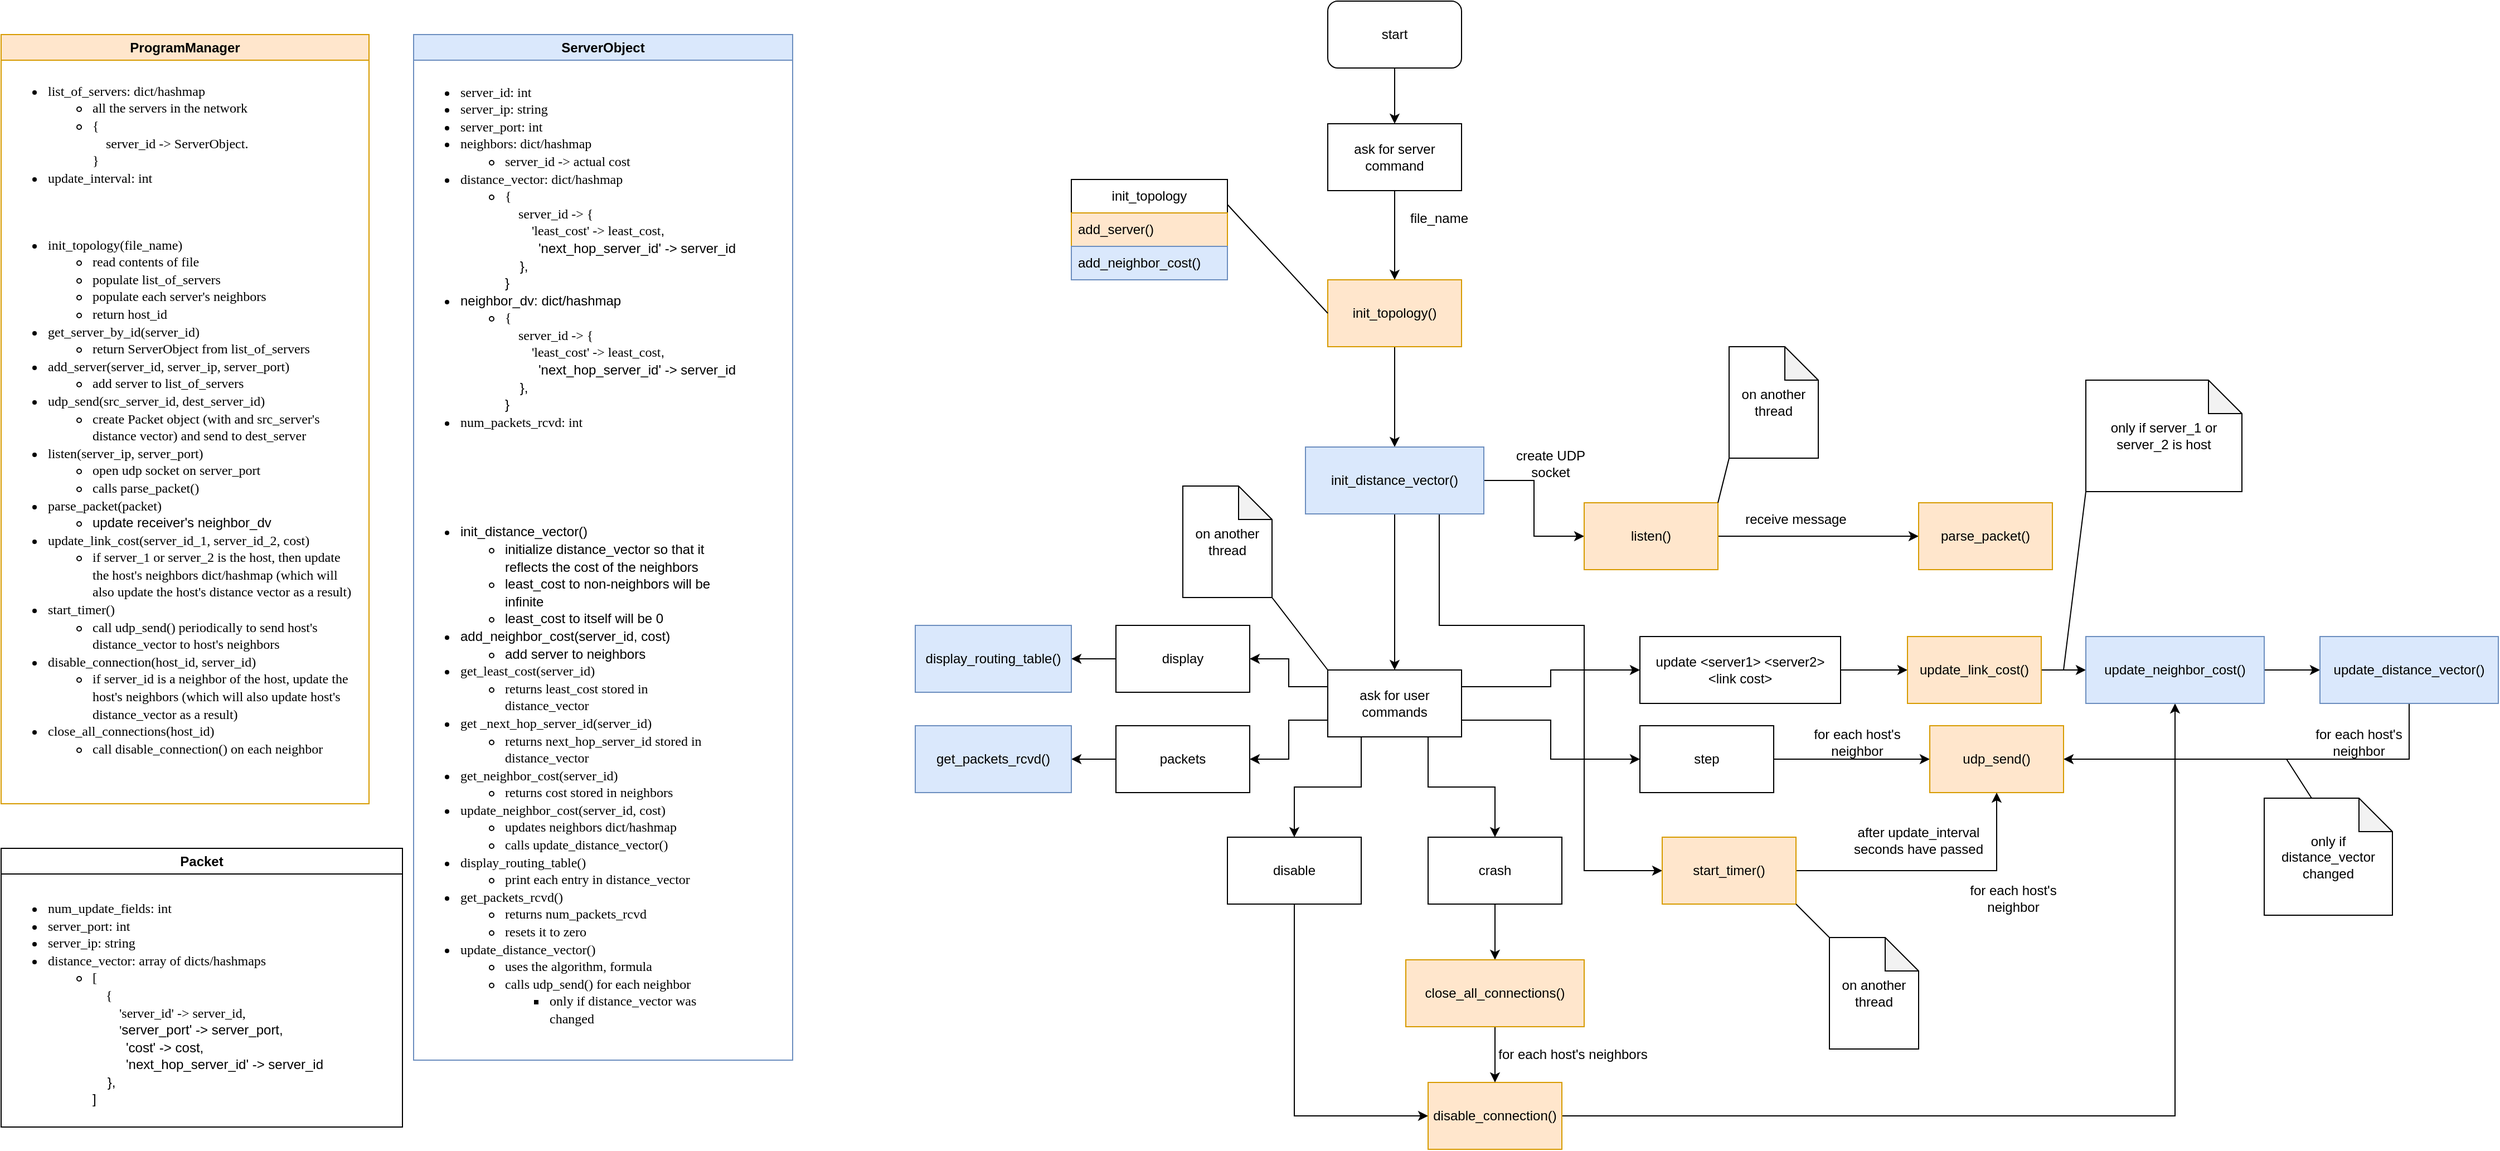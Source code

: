 <mxfile version="22.0.8" type="device">
  <diagram name="Page-1" id="xFJqO6FMUhYE_ulIRA0k">
    <mxGraphModel dx="1901" dy="1047" grid="1" gridSize="10" guides="1" tooltips="1" connect="1" arrows="1" fold="1" page="1" pageScale="1" pageWidth="850" pageHeight="1100" math="0" shadow="0">
      <root>
        <mxCell id="0" />
        <mxCell id="1" parent="0" />
        <mxCell id="NjoNPDYluXKRzzez1GX--15" value="ProgramManager" style="swimlane;whiteSpace=wrap;html=1;fillColor=#ffe6cc;strokeColor=#d79b00;" parent="1" vertex="1">
          <mxGeometry x="30" y="60" width="330" height="690" as="geometry" />
        </mxCell>
        <mxCell id="NjoNPDYluXKRzzez1GX--17" value="&lt;p style=&quot;line-height: 130%;&quot;&gt;&lt;/p&gt;&lt;div align=&quot;left&quot;&gt;&lt;ul style=&quot;line-height: 130%;&quot;&gt;&lt;li&gt;&lt;font face=&quot;Tahoma&quot;&gt;list_of_servers: dict/hashmap&lt;/font&gt;&lt;/li&gt;&lt;ul style=&quot;line-height: 130%;&quot;&gt;&lt;li&gt;&lt;font face=&quot;Tahoma&quot;&gt;all the servers in the network&lt;/font&gt;&lt;/li&gt;&lt;li&gt;&lt;font face=&quot;Tahoma&quot;&gt;{&lt;br&gt;&amp;nbsp; &amp;nbsp; server_id -&amp;gt; ServerObject.&lt;br&gt;}&lt;/font&gt;&lt;/li&gt;&lt;/ul&gt;&lt;li&gt;&lt;font face=&quot;Tahoma&quot;&gt;update_interval: int&lt;/font&gt;&lt;/li&gt;&lt;/ul&gt;&lt;/div&gt;&lt;p&gt;&lt;/p&gt;" style="text;html=1;strokeColor=none;fillColor=none;align=left;verticalAlign=middle;whiteSpace=wrap;rounded=0;" parent="NjoNPDYluXKRzzez1GX--15" vertex="1">
          <mxGeometry y="30" width="250" height="120" as="geometry" />
        </mxCell>
        <mxCell id="NjoNPDYluXKRzzez1GX--12" value="&lt;p style=&quot;line-height: 130%;&quot;&gt;&lt;/p&gt;&lt;div align=&quot;left&quot;&gt;&lt;ul style=&quot;line-height: 130%;&quot;&gt;&lt;li&gt;&lt;font face=&quot;Tahoma&quot;&gt;init_topology(file_name)&lt;br&gt;&lt;/font&gt;&lt;/li&gt;&lt;ul style=&quot;line-height: 130%;&quot;&gt;&lt;li style=&quot;border-color: var(--border-color);&quot;&gt;&lt;font style=&quot;border-color: var(--border-color);&quot; face=&quot;Tahoma&quot;&gt;read contents of file&lt;/font&gt;&lt;/li&gt;&lt;li&gt;&lt;font face=&quot;Tahoma&quot;&gt;populate list_of_servers&lt;/font&gt;&lt;/li&gt;&lt;li&gt;&lt;font face=&quot;Tahoma&quot;&gt;populate each server&#39;s neighbors&lt;/font&gt;&lt;/li&gt;&lt;li&gt;&lt;font face=&quot;Tahoma&quot;&gt;return host_id&lt;/font&gt;&lt;/li&gt;&lt;/ul&gt;&lt;li&gt;&lt;font face=&quot;Tahoma&quot;&gt;get_server_by_id(server_id)&lt;/font&gt;&lt;/li&gt;&lt;ul&gt;&lt;li&gt;&lt;font face=&quot;Tahoma&quot;&gt;return ServerObject from list_of_servers&lt;/font&gt;&lt;/li&gt;&lt;/ul&gt;&lt;li&gt;&lt;font face=&quot;Tahoma&quot;&gt;add_server(server_id, server_ip, server_port)&lt;/font&gt;&lt;/li&gt;&lt;ul&gt;&lt;li&gt;&lt;font face=&quot;Tahoma&quot;&gt;add server to list_of_servers&lt;/font&gt;&lt;/li&gt;&lt;/ul&gt;&lt;li&gt;&lt;font face=&quot;Tahoma&quot;&gt;udp_send(src_server_id, dest_server_id)&lt;/font&gt;&lt;/li&gt;&lt;ul&gt;&lt;li&gt;&lt;font face=&quot;Tahoma&quot;&gt;create Packet object (with and src_server&#39;s distance vector) and send to dest_server&lt;/font&gt;&lt;/li&gt;&lt;/ul&gt;&lt;li&gt;&lt;font face=&quot;Tahoma&quot;&gt;listen(server_ip, server_port)&lt;/font&gt;&lt;/li&gt;&lt;ul&gt;&lt;li&gt;&lt;font face=&quot;Tahoma&quot;&gt;open udp socket on server_port&lt;/font&gt;&lt;/li&gt;&lt;li&gt;&lt;font face=&quot;Tahoma&quot;&gt;calls parse_packet()&lt;/font&gt;&lt;/li&gt;&lt;/ul&gt;&lt;li&gt;&lt;font face=&quot;Tahoma&quot;&gt;parse_packet(packet)&lt;/font&gt;&lt;/li&gt;&lt;ul&gt;&lt;li&gt;update receiver&#39;s neighbor_dv&lt;/li&gt;&lt;/ul&gt;&lt;li&gt;&lt;font face=&quot;Tahoma&quot;&gt;update_link_cost(server_id_1, server_id_2, cost)&lt;/font&gt;&lt;/li&gt;&lt;ul&gt;&lt;li&gt;&lt;font face=&quot;Tahoma&quot;&gt;if server_1 or server_2 is the host, then update the host&#39;s neighbors dict/hashmap (which will also update the host&#39;s distance vector as a result)&lt;/font&gt;&lt;/li&gt;&lt;/ul&gt;&lt;li&gt;&lt;font face=&quot;Tahoma&quot;&gt;start_timer()&lt;/font&gt;&lt;/li&gt;&lt;ul&gt;&lt;li&gt;&lt;font face=&quot;Tahoma&quot;&gt;call udp_send() periodically to send host&#39;s distance_vector to host&#39;s neighbors&lt;/font&gt;&lt;/li&gt;&lt;/ul&gt;&lt;li&gt;&lt;font face=&quot;Tahoma&quot;&gt;disable_connection(host_id, server_id)&lt;/font&gt;&lt;/li&gt;&lt;ul&gt;&lt;li&gt;&lt;font face=&quot;Tahoma&quot;&gt;if server_id is a neighbor of the host, update the host&#39;s neighbors (which will also update host&#39;s distance_vector as a result)&lt;/font&gt;&lt;/li&gt;&lt;/ul&gt;&lt;li&gt;&lt;font face=&quot;Tahoma&quot;&gt;close_all_connections(host_id)&lt;/font&gt;&lt;/li&gt;&lt;ul&gt;&lt;li&gt;&lt;font face=&quot;Tahoma&quot;&gt;call disable_connection() on each neighbor&lt;/font&gt;&lt;/li&gt;&lt;/ul&gt;&lt;/ul&gt;&lt;/div&gt;&lt;p&gt;&lt;/p&gt;" style="text;html=1;strokeColor=none;fillColor=none;align=left;verticalAlign=middle;whiteSpace=wrap;rounded=0;" parent="NjoNPDYluXKRzzez1GX--15" vertex="1">
          <mxGeometry y="150" width="320" height="530" as="geometry" />
        </mxCell>
        <mxCell id="NjoNPDYluXKRzzez1GX--18" value="ServerObject" style="swimlane;whiteSpace=wrap;html=1;fillColor=#dae8fc;strokeColor=#6c8ebf;" parent="1" vertex="1">
          <mxGeometry x="400" y="60" width="340" height="920" as="geometry" />
        </mxCell>
        <mxCell id="NjoNPDYluXKRzzez1GX--11" value="&lt;p style=&quot;line-height: 120%;&quot;&gt;&lt;/p&gt;&lt;div align=&quot;left&quot;&gt;&lt;ul style=&quot;line-height: 130%;&quot;&gt;&lt;li&gt;&lt;font face=&quot;Tahoma&quot;&gt;server_id: int&lt;/font&gt;&lt;/li&gt;&lt;li&gt;&lt;font face=&quot;Tahoma&quot;&gt;server_ip: string&lt;/font&gt;&lt;/li&gt;&lt;li&gt;&lt;font face=&quot;Tahoma&quot;&gt;server_port: int&lt;/font&gt;&lt;/li&gt;&lt;li&gt;&lt;font face=&quot;Tahoma&quot;&gt;neighbors: dict/hashmap&lt;/font&gt;&lt;/li&gt;&lt;ul style=&quot;line-height: 130%;&quot;&gt;&lt;li&gt;&lt;font face=&quot;Tahoma&quot;&gt;server_id -&amp;gt; actual cost&lt;/font&gt;&lt;/li&gt;&lt;/ul&gt;&lt;li&gt;&lt;font face=&quot;Tahoma&quot;&gt;distance_vector: dict/hashmap&lt;/font&gt;&lt;/li&gt;&lt;ul style=&quot;line-height: 130%;&quot;&gt;&lt;li&gt;&lt;font face=&quot;Tahoma&quot;&gt;{&lt;br&gt;&amp;nbsp; &amp;nbsp; server_id -&amp;gt; {&lt;br&gt;&amp;nbsp; &amp;nbsp; &amp;nbsp; &amp;nbsp; &#39;least_cost&#39; -&amp;gt; least_cost&lt;/font&gt;,&lt;br&gt;&amp;nbsp; &amp;nbsp; &amp;nbsp; &amp;nbsp; &amp;nbsp;&#39;next_hop_server_id&#39; -&amp;gt; server_id&lt;br&gt;&amp;nbsp; &amp;nbsp; },&lt;br&gt;}&lt;/li&gt;&lt;/ul&gt;&lt;li&gt;neighbor_dv: dict/hashmap&lt;/li&gt;&lt;ul&gt;&lt;li style=&quot;border-color: var(--border-color);&quot;&gt;&lt;font style=&quot;border-color: var(--border-color);&quot; face=&quot;Tahoma&quot;&gt;{&lt;br style=&quot;border-color: var(--border-color);&quot;&gt;&amp;nbsp; &amp;nbsp; server_id -&amp;gt; {&lt;br style=&quot;border-color: var(--border-color);&quot;&gt;&amp;nbsp; &amp;nbsp; &amp;nbsp; &amp;nbsp; &#39;least_cost&#39; -&amp;gt; least_cost&lt;/font&gt;,&lt;br style=&quot;border-color: var(--border-color);&quot;&gt;&amp;nbsp; &amp;nbsp; &amp;nbsp; &amp;nbsp; &amp;nbsp;&#39;next_hop_server_id&#39; -&amp;gt; server_id&lt;br style=&quot;border-color: var(--border-color);&quot;&gt;&amp;nbsp; &amp;nbsp; },&lt;br style=&quot;border-color: var(--border-color);&quot;&gt;}&lt;/li&gt;&lt;/ul&gt;&lt;li&gt;&lt;font face=&quot;Tahoma&quot;&gt;num_packets_rcvd: int&lt;/font&gt;&lt;/li&gt;&lt;/ul&gt;&lt;/div&gt;&lt;p&gt;&lt;/p&gt;" style="text;html=1;strokeColor=none;fillColor=none;align=left;verticalAlign=middle;whiteSpace=wrap;rounded=0;" parent="NjoNPDYluXKRzzez1GX--18" vertex="1">
          <mxGeometry y="30" width="340" height="340" as="geometry" />
        </mxCell>
        <mxCell id="NjoNPDYluXKRzzez1GX--22" value="&lt;p style=&quot;line-height: 100%;&quot;&gt;&lt;/p&gt;&lt;div style=&quot;line-height: 130%;&quot; align=&quot;left&quot;&gt;&lt;ul style=&quot;line-height: 130%;&quot;&gt;&lt;li&gt;init_distance_vector()&lt;/li&gt;&lt;ul&gt;&lt;li&gt;initialize distance_vector so that it reflects the cost of the neighbors&lt;/li&gt;&lt;li&gt;least_cost to non-neighbors will be infinite&lt;/li&gt;&lt;li&gt;least_cost to itself will be 0&lt;/li&gt;&lt;/ul&gt;&lt;li&gt;add_neighbor_cost(server_id, cost)&lt;/li&gt;&lt;ul&gt;&lt;li&gt;add server to neighbors&lt;/li&gt;&lt;/ul&gt;&lt;li&gt;&lt;font face=&quot;Tahoma&quot;&gt;get_least_cost(server_id)&lt;/font&gt;&lt;/li&gt;&lt;ul style=&quot;line-height: 130%;&quot;&gt;&lt;li&gt;&lt;font face=&quot;Tahoma&quot;&gt;returns least_cost stored in distance_vector&lt;/font&gt;&lt;/li&gt;&lt;/ul&gt;&lt;li&gt;&lt;font face=&quot;Tahoma&quot;&gt;get _next_hop_server_id(server_id)&lt;/font&gt;&lt;/li&gt;&lt;ul&gt;&lt;li style=&quot;border-color: var(--border-color);&quot;&gt;&lt;font style=&quot;border-color: var(--border-color);&quot; face=&quot;Tahoma&quot;&gt;returns next_hop_server_id stored in distance_vector&lt;/font&gt;&lt;/li&gt;&lt;/ul&gt;&lt;li&gt;&lt;font face=&quot;Tahoma&quot;&gt;get_neighbor_cost(server_id)&lt;/font&gt;&lt;/li&gt;&lt;ul&gt;&lt;li&gt;&lt;font face=&quot;Tahoma&quot;&gt;returns cost stored in neighbors&lt;/font&gt;&lt;/li&gt;&lt;/ul&gt;&lt;li&gt;&lt;font face=&quot;Tahoma&quot;&gt;update_neighbor_cost(server_id, cost)&lt;/font&gt;&lt;/li&gt;&lt;ul&gt;&lt;li&gt;&lt;font face=&quot;Tahoma&quot;&gt;updates neighbors dict/hashmap&lt;br&gt;&lt;/font&gt;&lt;/li&gt;&lt;li&gt;&lt;font face=&quot;Tahoma&quot;&gt;calls update_distance_vector()&lt;/font&gt;&lt;/li&gt;&lt;/ul&gt;&lt;li&gt;&lt;font face=&quot;Tahoma&quot;&gt;display_routing_table()&lt;/font&gt;&lt;/li&gt;&lt;ul&gt;&lt;li&gt;&lt;font face=&quot;Tahoma&quot;&gt;print each entry in distance_vector&lt;/font&gt;&lt;/li&gt;&lt;/ul&gt;&lt;li&gt;&lt;font face=&quot;Tahoma&quot;&gt;get_packets_rcvd()&lt;/font&gt;&lt;/li&gt;&lt;ul&gt;&lt;li&gt;&lt;font face=&quot;Tahoma&quot;&gt;returns num_packets_rcvd&lt;/font&gt;&lt;/li&gt;&lt;li&gt;&lt;font face=&quot;Tahoma&quot;&gt;resets it to zero&lt;/font&gt;&lt;/li&gt;&lt;/ul&gt;&lt;li&gt;&lt;font face=&quot;Tahoma&quot;&gt;update_distance_vector()&lt;/font&gt;&lt;/li&gt;&lt;ul&gt;&lt;li&gt;&lt;font face=&quot;Tahoma&quot;&gt;uses the algorithm, formula&lt;/font&gt;&lt;/li&gt;&lt;li&gt;&lt;font face=&quot;Tahoma&quot;&gt;calls udp_send() for each neighbor&lt;/font&gt;&lt;/li&gt;&lt;ul&gt;&lt;li&gt;&lt;font face=&quot;Tahoma&quot;&gt;only if distance_vector was changed&lt;/font&gt;&lt;/li&gt;&lt;/ul&gt;&lt;/ul&gt;&lt;/ul&gt;&lt;/div&gt;&lt;p&gt;&lt;/p&gt;" style="text;html=1;strokeColor=none;fillColor=none;align=left;verticalAlign=middle;whiteSpace=wrap;rounded=0;" parent="NjoNPDYluXKRzzez1GX--18" vertex="1">
          <mxGeometry y="430" width="288" height="470" as="geometry" />
        </mxCell>
        <mxCell id="NjoNPDYluXKRzzez1GX--30" value="Packet" style="swimlane;whiteSpace=wrap;html=1;" parent="1" vertex="1">
          <mxGeometry x="30" y="790" width="360" height="250" as="geometry" />
        </mxCell>
        <mxCell id="NjoNPDYluXKRzzez1GX--32" value="&lt;p style=&quot;line-height: 130%;&quot;&gt;&lt;/p&gt;&lt;div&gt;&lt;ul style=&quot;line-height: 130%;&quot;&gt;&lt;li&gt;&lt;font face=&quot;Tahoma&quot;&gt;num_update_fields: int&lt;/font&gt;&lt;/li&gt;&lt;li&gt;&lt;font face=&quot;Tahoma&quot;&gt;server_port: int&lt;br&gt;&lt;/font&gt;&lt;/li&gt;&lt;li&gt;&lt;font face=&quot;Tahoma&quot;&gt;server_ip: string&lt;/font&gt;&lt;/li&gt;&lt;li&gt;&lt;font face=&quot;Tahoma&quot;&gt;distance_vector: array of dicts/hashmaps&lt;/font&gt;&lt;/li&gt;&lt;ul&gt;&lt;li&gt;&lt;font face=&quot;Tahoma&quot;&gt;[&lt;br&gt;&amp;nbsp; &amp;nbsp; {&lt;br&gt;&amp;nbsp; &amp;nbsp; &amp;nbsp; &amp;nbsp; &#39;server_id&#39; -&amp;gt; server_id,&lt;br&gt;&amp;nbsp; &amp;nbsp; &amp;nbsp; &amp;nbsp; &#39;&lt;/font&gt;server_port&#39; -&amp;gt; server_port,&lt;br&gt;&amp;nbsp; &amp;nbsp; &amp;nbsp; &amp;nbsp; &amp;nbsp;&#39;cost&#39; -&amp;gt; cost,&lt;br&gt;&amp;nbsp; &amp;nbsp; &amp;nbsp; &amp;nbsp; &amp;nbsp;&#39;next_hop_server_id&#39; -&amp;gt; server_id&lt;br&gt;&amp;nbsp; &amp;nbsp; },&lt;br&gt;]&lt;/li&gt;&lt;/ul&gt;&lt;/ul&gt;&lt;/div&gt;&lt;p&gt;&lt;/p&gt;" style="text;html=1;strokeColor=none;fillColor=none;align=left;verticalAlign=middle;whiteSpace=wrap;rounded=0;" parent="NjoNPDYluXKRzzez1GX--30" vertex="1">
          <mxGeometry y="40" width="360" height="200" as="geometry" />
        </mxCell>
        <mxCell id="4oj95tw8URPRINXik8E5-2" value="" style="edgeStyle=orthogonalEdgeStyle;rounded=0;orthogonalLoop=1;jettySize=auto;html=1;" parent="1" source="NjoNPDYluXKRzzez1GX--34" target="4oj95tw8URPRINXik8E5-1" edge="1">
          <mxGeometry relative="1" as="geometry" />
        </mxCell>
        <mxCell id="NjoNPDYluXKRzzez1GX--34" value="start" style="rounded=1;whiteSpace=wrap;html=1;" parent="1" vertex="1">
          <mxGeometry x="1220" y="30" width="120" height="60" as="geometry" />
        </mxCell>
        <mxCell id="4oj95tw8URPRINXik8E5-9" value="" style="edgeStyle=orthogonalEdgeStyle;rounded=0;orthogonalLoop=1;jettySize=auto;html=1;" parent="1" source="NjoNPDYluXKRzzez1GX--35" target="NjoNPDYluXKRzzez1GX--47" edge="1">
          <mxGeometry relative="1" as="geometry" />
        </mxCell>
        <mxCell id="NjoNPDYluXKRzzez1GX--35" value="init_topology()" style="rounded=0;whiteSpace=wrap;html=1;fillColor=#ffe6cc;strokeColor=#d79b00;" parent="1" vertex="1">
          <mxGeometry x="1220" y="280" width="120" height="60" as="geometry" />
        </mxCell>
        <mxCell id="4oj95tw8URPRINXik8E5-8" value="" style="edgeStyle=orthogonalEdgeStyle;rounded=0;orthogonalLoop=1;jettySize=auto;html=1;exitX=1;exitY=0.5;exitDx=0;exitDy=0;" parent="1" source="NjoNPDYluXKRzzez1GX--47" target="NjoNPDYluXKRzzez1GX--52" edge="1">
          <mxGeometry relative="1" as="geometry">
            <mxPoint x="1480" y="400" as="sourcePoint" />
          </mxGeometry>
        </mxCell>
        <mxCell id="NjoNPDYluXKRzzez1GX--58" value="" style="edgeStyle=orthogonalEdgeStyle;rounded=0;orthogonalLoop=1;jettySize=auto;html=1;" parent="1" source="NjoNPDYluXKRzzez1GX--47" target="NjoNPDYluXKRzzez1GX--57" edge="1">
          <mxGeometry relative="1" as="geometry" />
        </mxCell>
        <mxCell id="HWVyQYs9HK1jK68Z1KZ2-8" style="edgeStyle=orthogonalEdgeStyle;rounded=0;orthogonalLoop=1;jettySize=auto;html=1;exitX=0.75;exitY=1;exitDx=0;exitDy=0;entryX=0;entryY=0.5;entryDx=0;entryDy=0;" parent="1" source="NjoNPDYluXKRzzez1GX--47" target="HWVyQYs9HK1jK68Z1KZ2-4" edge="1">
          <mxGeometry relative="1" as="geometry">
            <Array as="points">
              <mxPoint x="1320" y="590" />
              <mxPoint x="1450" y="590" />
              <mxPoint x="1450" y="810" />
            </Array>
          </mxGeometry>
        </mxCell>
        <mxCell id="NjoNPDYluXKRzzez1GX--47" value="init_distance_vector()" style="rounded=0;whiteSpace=wrap;html=1;fillColor=#dae8fc;strokeColor=#6c8ebf;" parent="1" vertex="1">
          <mxGeometry x="1200" y="430" width="160" height="60" as="geometry" />
        </mxCell>
        <mxCell id="HWVyQYs9HK1jK68Z1KZ2-2" style="edgeStyle=orthogonalEdgeStyle;rounded=0;orthogonalLoop=1;jettySize=auto;html=1;entryX=0;entryY=0.5;entryDx=0;entryDy=0;" parent="1" source="NjoNPDYluXKRzzez1GX--52" target="HWVyQYs9HK1jK68Z1KZ2-1" edge="1">
          <mxGeometry relative="1" as="geometry" />
        </mxCell>
        <mxCell id="NjoNPDYluXKRzzez1GX--52" value="listen()" style="rounded=0;whiteSpace=wrap;html=1;fillColor=#ffe6cc;strokeColor=#d79b00;" parent="1" vertex="1">
          <mxGeometry x="1450" y="480" width="120" height="60" as="geometry" />
        </mxCell>
        <mxCell id="NjoNPDYluXKRzzez1GX--54" value="on another thread" style="shape=note;whiteSpace=wrap;html=1;backgroundOutline=1;darkOpacity=0.05;" parent="1" vertex="1">
          <mxGeometry x="1580" y="340" width="80" height="100" as="geometry" />
        </mxCell>
        <mxCell id="NjoNPDYluXKRzzez1GX--56" value="" style="endArrow=none;html=1;rounded=0;exitX=1;exitY=0;exitDx=0;exitDy=0;entryX=0;entryY=1;entryDx=0;entryDy=0;entryPerimeter=0;" parent="1" source="NjoNPDYluXKRzzez1GX--52" target="NjoNPDYluXKRzzez1GX--54" edge="1">
          <mxGeometry width="50" height="50" relative="1" as="geometry">
            <mxPoint x="1380" y="630" as="sourcePoint" />
            <mxPoint x="1430" y="580" as="targetPoint" />
          </mxGeometry>
        </mxCell>
        <mxCell id="jb7w0RZWeNpOCV6UPbe5-21" style="edgeStyle=orthogonalEdgeStyle;rounded=0;orthogonalLoop=1;jettySize=auto;html=1;exitX=1;exitY=0.25;exitDx=0;exitDy=0;entryX=0;entryY=0.5;entryDx=0;entryDy=0;" parent="1" source="NjoNPDYluXKRzzez1GX--57" target="jb7w0RZWeNpOCV6UPbe5-1" edge="1">
          <mxGeometry relative="1" as="geometry" />
        </mxCell>
        <mxCell id="jb7w0RZWeNpOCV6UPbe5-22" style="edgeStyle=orthogonalEdgeStyle;rounded=0;orthogonalLoop=1;jettySize=auto;html=1;exitX=1;exitY=0.75;exitDx=0;exitDy=0;entryX=0;entryY=0.5;entryDx=0;entryDy=0;" parent="1" source="NjoNPDYluXKRzzez1GX--57" target="jb7w0RZWeNpOCV6UPbe5-3" edge="1">
          <mxGeometry relative="1" as="geometry" />
        </mxCell>
        <mxCell id="jb7w0RZWeNpOCV6UPbe5-26" style="edgeStyle=orthogonalEdgeStyle;rounded=0;orthogonalLoop=1;jettySize=auto;html=1;exitX=0;exitY=0.25;exitDx=0;exitDy=0;entryX=1;entryY=0.5;entryDx=0;entryDy=0;" parent="1" source="NjoNPDYluXKRzzez1GX--57" target="jb7w0RZWeNpOCV6UPbe5-5" edge="1">
          <mxGeometry relative="1" as="geometry" />
        </mxCell>
        <mxCell id="jb7w0RZWeNpOCV6UPbe5-27" style="edgeStyle=orthogonalEdgeStyle;rounded=0;orthogonalLoop=1;jettySize=auto;html=1;exitX=0;exitY=0.75;exitDx=0;exitDy=0;entryX=1;entryY=0.5;entryDx=0;entryDy=0;" parent="1" source="NjoNPDYluXKRzzez1GX--57" target="jb7w0RZWeNpOCV6UPbe5-4" edge="1">
          <mxGeometry relative="1" as="geometry" />
        </mxCell>
        <mxCell id="jb7w0RZWeNpOCV6UPbe5-28" style="edgeStyle=orthogonalEdgeStyle;rounded=0;orthogonalLoop=1;jettySize=auto;html=1;exitX=0.25;exitY=1;exitDx=0;exitDy=0;entryX=0.5;entryY=0;entryDx=0;entryDy=0;" parent="1" source="NjoNPDYluXKRzzez1GX--57" target="jb7w0RZWeNpOCV6UPbe5-6" edge="1">
          <mxGeometry relative="1" as="geometry" />
        </mxCell>
        <mxCell id="jb7w0RZWeNpOCV6UPbe5-29" style="edgeStyle=orthogonalEdgeStyle;rounded=0;orthogonalLoop=1;jettySize=auto;html=1;exitX=0.75;exitY=1;exitDx=0;exitDy=0;entryX=0.5;entryY=0;entryDx=0;entryDy=0;" parent="1" source="NjoNPDYluXKRzzez1GX--57" target="jb7w0RZWeNpOCV6UPbe5-7" edge="1">
          <mxGeometry relative="1" as="geometry" />
        </mxCell>
        <mxCell id="NjoNPDYluXKRzzez1GX--57" value="ask for user commands" style="rounded=0;whiteSpace=wrap;html=1;" parent="1" vertex="1">
          <mxGeometry x="1220" y="630" width="120" height="60" as="geometry" />
        </mxCell>
        <mxCell id="jb7w0RZWeNpOCV6UPbe5-39" style="edgeStyle=orthogonalEdgeStyle;rounded=0;orthogonalLoop=1;jettySize=auto;html=1;entryX=0;entryY=0.5;entryDx=0;entryDy=0;" parent="1" source="jb7w0RZWeNpOCV6UPbe5-1" target="jb7w0RZWeNpOCV6UPbe5-38" edge="1">
          <mxGeometry relative="1" as="geometry" />
        </mxCell>
        <mxCell id="jb7w0RZWeNpOCV6UPbe5-1" value="update &amp;lt;server1&amp;gt; &amp;lt;server2&amp;gt; &amp;lt;link cost&amp;gt;" style="rounded=0;whiteSpace=wrap;html=1;" parent="1" vertex="1">
          <mxGeometry x="1500" y="600" width="180" height="60" as="geometry" />
        </mxCell>
        <mxCell id="jb7w0RZWeNpOCV6UPbe5-35" style="edgeStyle=orthogonalEdgeStyle;rounded=0;orthogonalLoop=1;jettySize=auto;html=1;entryX=0;entryY=0.5;entryDx=0;entryDy=0;" parent="1" source="jb7w0RZWeNpOCV6UPbe5-3" target="jb7w0RZWeNpOCV6UPbe5-34" edge="1">
          <mxGeometry relative="1" as="geometry" />
        </mxCell>
        <mxCell id="jb7w0RZWeNpOCV6UPbe5-3" value="step" style="rounded=0;whiteSpace=wrap;html=1;" parent="1" vertex="1">
          <mxGeometry x="1500" y="680" width="120" height="60" as="geometry" />
        </mxCell>
        <mxCell id="jb7w0RZWeNpOCV6UPbe5-17" value="" style="edgeStyle=orthogonalEdgeStyle;rounded=0;orthogonalLoop=1;jettySize=auto;html=1;" parent="1" source="jb7w0RZWeNpOCV6UPbe5-4" target="jb7w0RZWeNpOCV6UPbe5-16" edge="1">
          <mxGeometry relative="1" as="geometry" />
        </mxCell>
        <mxCell id="jb7w0RZWeNpOCV6UPbe5-4" value="packets" style="rounded=0;whiteSpace=wrap;html=1;" parent="1" vertex="1">
          <mxGeometry x="1030" y="680" width="120" height="60" as="geometry" />
        </mxCell>
        <mxCell id="jb7w0RZWeNpOCV6UPbe5-15" value="" style="edgeStyle=orthogonalEdgeStyle;rounded=0;orthogonalLoop=1;jettySize=auto;html=1;" parent="1" source="jb7w0RZWeNpOCV6UPbe5-5" target="jb7w0RZWeNpOCV6UPbe5-14" edge="1">
          <mxGeometry relative="1" as="geometry" />
        </mxCell>
        <mxCell id="jb7w0RZWeNpOCV6UPbe5-5" value="display" style="rounded=0;whiteSpace=wrap;html=1;" parent="1" vertex="1">
          <mxGeometry x="1030" y="590" width="120" height="60" as="geometry" />
        </mxCell>
        <mxCell id="HWVyQYs9HK1jK68Z1KZ2-19" style="edgeStyle=orthogonalEdgeStyle;rounded=0;orthogonalLoop=1;jettySize=auto;html=1;exitX=0.5;exitY=1;exitDx=0;exitDy=0;entryX=0;entryY=0.5;entryDx=0;entryDy=0;" parent="1" source="jb7w0RZWeNpOCV6UPbe5-6" target="HWVyQYs9HK1jK68Z1KZ2-15" edge="1">
          <mxGeometry relative="1" as="geometry" />
        </mxCell>
        <mxCell id="jb7w0RZWeNpOCV6UPbe5-6" value="disable" style="rounded=0;whiteSpace=wrap;html=1;" parent="1" vertex="1">
          <mxGeometry x="1130" y="780" width="120" height="60" as="geometry" />
        </mxCell>
        <mxCell id="HWVyQYs9HK1jK68Z1KZ2-24" style="edgeStyle=orthogonalEdgeStyle;rounded=0;orthogonalLoop=1;jettySize=auto;html=1;entryX=0.5;entryY=0;entryDx=0;entryDy=0;" parent="1" source="jb7w0RZWeNpOCV6UPbe5-7" target="HWVyQYs9HK1jK68Z1KZ2-22" edge="1">
          <mxGeometry relative="1" as="geometry" />
        </mxCell>
        <mxCell id="jb7w0RZWeNpOCV6UPbe5-7" value="crash" style="rounded=0;whiteSpace=wrap;html=1;" parent="1" vertex="1">
          <mxGeometry x="1310" y="780" width="120" height="60" as="geometry" />
        </mxCell>
        <mxCell id="jb7w0RZWeNpOCV6UPbe5-14" value="display_routing_table()" style="rounded=0;whiteSpace=wrap;html=1;fillColor=#dae8fc;strokeColor=#6c8ebf;" parent="1" vertex="1">
          <mxGeometry x="850" y="590" width="140" height="60" as="geometry" />
        </mxCell>
        <mxCell id="jb7w0RZWeNpOCV6UPbe5-16" value="get_packets_rcvd()" style="rounded=0;whiteSpace=wrap;html=1;fillColor=#dae8fc;strokeColor=#6c8ebf;" parent="1" vertex="1">
          <mxGeometry x="850" y="680" width="140" height="60" as="geometry" />
        </mxCell>
        <mxCell id="jb7w0RZWeNpOCV6UPbe5-32" value="create UDP socket" style="text;html=1;strokeColor=none;fillColor=none;align=center;verticalAlign=middle;whiteSpace=wrap;rounded=0;" parent="1" vertex="1">
          <mxGeometry x="1380" y="425" width="80" height="40" as="geometry" />
        </mxCell>
        <mxCell id="jb7w0RZWeNpOCV6UPbe5-33" value="receive message" style="text;html=1;strokeColor=none;fillColor=none;align=center;verticalAlign=middle;whiteSpace=wrap;rounded=0;" parent="1" vertex="1">
          <mxGeometry x="1580" y="470" width="120" height="50" as="geometry" />
        </mxCell>
        <mxCell id="jb7w0RZWeNpOCV6UPbe5-34" value="udp_send()" style="rounded=0;whiteSpace=wrap;html=1;fillColor=#ffe6cc;strokeColor=#d79b00;" parent="1" vertex="1">
          <mxGeometry x="1760" y="680" width="120" height="60" as="geometry" />
        </mxCell>
        <mxCell id="4oj95tw8URPRINXik8E5-45" value="" style="edgeStyle=orthogonalEdgeStyle;rounded=0;orthogonalLoop=1;jettySize=auto;html=1;" parent="1" source="jb7w0RZWeNpOCV6UPbe5-38" target="4oj95tw8URPRINXik8E5-37" edge="1">
          <mxGeometry relative="1" as="geometry" />
        </mxCell>
        <mxCell id="jb7w0RZWeNpOCV6UPbe5-38" value="update_link_cost()" style="rounded=0;whiteSpace=wrap;html=1;fillColor=#ffe6cc;strokeColor=#d79b00;" parent="1" vertex="1">
          <mxGeometry x="1740" y="600" width="120" height="60" as="geometry" />
        </mxCell>
        <mxCell id="HWVyQYs9HK1jK68Z1KZ2-1" value="parse_packet()" style="rounded=0;whiteSpace=wrap;html=1;fillColor=#ffe6cc;strokeColor=#d79b00;" parent="1" vertex="1">
          <mxGeometry x="1750" y="480" width="120" height="60" as="geometry" />
        </mxCell>
        <mxCell id="HWVyQYs9HK1jK68Z1KZ2-7" style="edgeStyle=orthogonalEdgeStyle;rounded=0;orthogonalLoop=1;jettySize=auto;html=1;exitX=1;exitY=0.5;exitDx=0;exitDy=0;entryX=0.5;entryY=1;entryDx=0;entryDy=0;" parent="1" source="HWVyQYs9HK1jK68Z1KZ2-4" target="jb7w0RZWeNpOCV6UPbe5-34" edge="1">
          <mxGeometry relative="1" as="geometry" />
        </mxCell>
        <mxCell id="HWVyQYs9HK1jK68Z1KZ2-4" value="start_timer()" style="rounded=0;whiteSpace=wrap;html=1;fillColor=#ffe6cc;strokeColor=#d79b00;" parent="1" vertex="1">
          <mxGeometry x="1520" y="780" width="120" height="60" as="geometry" />
        </mxCell>
        <mxCell id="HWVyQYs9HK1jK68Z1KZ2-9" value="after update_interval seconds have passed" style="text;html=1;strokeColor=none;fillColor=none;align=center;verticalAlign=middle;whiteSpace=wrap;rounded=0;" parent="1" vertex="1">
          <mxGeometry x="1690" y="740" width="120" height="85" as="geometry" />
        </mxCell>
        <mxCell id="4oj95tw8URPRINXik8E5-38" style="edgeStyle=orthogonalEdgeStyle;rounded=0;orthogonalLoop=1;jettySize=auto;html=1;exitX=1;exitY=0.5;exitDx=0;exitDy=0;entryX=0.5;entryY=1;entryDx=0;entryDy=0;" parent="1" source="HWVyQYs9HK1jK68Z1KZ2-15" target="4oj95tw8URPRINXik8E5-37" edge="1">
          <mxGeometry relative="1" as="geometry" />
        </mxCell>
        <mxCell id="HWVyQYs9HK1jK68Z1KZ2-15" value="disable_connection()" style="rounded=0;whiteSpace=wrap;html=1;fillColor=#ffe6cc;strokeColor=#d79b00;" parent="1" vertex="1">
          <mxGeometry x="1310" y="1000" width="120" height="60" as="geometry" />
        </mxCell>
        <mxCell id="HWVyQYs9HK1jK68Z1KZ2-21" value="for each host&#39;s neighbors" style="text;html=1;strokeColor=none;fillColor=none;align=center;verticalAlign=middle;whiteSpace=wrap;rounded=0;" parent="1" vertex="1">
          <mxGeometry x="1370" y="960" width="140" height="30" as="geometry" />
        </mxCell>
        <mxCell id="HWVyQYs9HK1jK68Z1KZ2-23" style="edgeStyle=orthogonalEdgeStyle;rounded=0;orthogonalLoop=1;jettySize=auto;html=1;exitX=0.5;exitY=1;exitDx=0;exitDy=0;entryX=0.5;entryY=0;entryDx=0;entryDy=0;" parent="1" source="HWVyQYs9HK1jK68Z1KZ2-22" target="HWVyQYs9HK1jK68Z1KZ2-15" edge="1">
          <mxGeometry relative="1" as="geometry" />
        </mxCell>
        <mxCell id="HWVyQYs9HK1jK68Z1KZ2-22" value="close_all_connections()" style="rounded=0;whiteSpace=wrap;html=1;fillColor=#ffe6cc;strokeColor=#d79b00;" parent="1" vertex="1">
          <mxGeometry x="1290" y="890" width="160" height="60" as="geometry" />
        </mxCell>
        <mxCell id="HWVyQYs9HK1jK68Z1KZ2-25" value="on another thread" style="shape=note;whiteSpace=wrap;html=1;backgroundOutline=1;darkOpacity=0.05;" parent="1" vertex="1">
          <mxGeometry x="1670" y="870" width="80" height="100" as="geometry" />
        </mxCell>
        <mxCell id="HWVyQYs9HK1jK68Z1KZ2-26" value="" style="endArrow=none;html=1;rounded=0;entryX=1;entryY=1;entryDx=0;entryDy=0;exitX=0;exitY=0;exitDx=0;exitDy=0;exitPerimeter=0;" parent="1" source="HWVyQYs9HK1jK68Z1KZ2-25" target="HWVyQYs9HK1jK68Z1KZ2-4" edge="1">
          <mxGeometry width="50" height="50" relative="1" as="geometry">
            <mxPoint x="1510" y="940" as="sourcePoint" />
            <mxPoint x="1560" y="890" as="targetPoint" />
          </mxGeometry>
        </mxCell>
        <mxCell id="IFfA4sU58zqfcysKrWQj-1" value="for each host&#39;s neighbor" style="text;html=1;strokeColor=none;fillColor=none;align=center;verticalAlign=middle;whiteSpace=wrap;rounded=0;" parent="1" vertex="1">
          <mxGeometry x="2100" y="680" width="90" height="30" as="geometry" />
        </mxCell>
        <mxCell id="IFfA4sU58zqfcysKrWQj-2" value="for each host&#39;s neighbor" style="text;html=1;strokeColor=none;fillColor=none;align=center;verticalAlign=middle;whiteSpace=wrap;rounded=0;" parent="1" vertex="1">
          <mxGeometry x="1650" y="680" width="90" height="30" as="geometry" />
        </mxCell>
        <mxCell id="IFfA4sU58zqfcysKrWQj-3" value="for each host&#39;s neighbor" style="text;html=1;strokeColor=none;fillColor=none;align=center;verticalAlign=middle;whiteSpace=wrap;rounded=0;" parent="1" vertex="1">
          <mxGeometry x="1790" y="820" width="90" height="30" as="geometry" />
        </mxCell>
        <mxCell id="4oj95tw8URPRINXik8E5-5" value="" style="edgeStyle=orthogonalEdgeStyle;rounded=0;orthogonalLoop=1;jettySize=auto;html=1;" parent="1" source="4oj95tw8URPRINXik8E5-1" target="NjoNPDYluXKRzzez1GX--35" edge="1">
          <mxGeometry relative="1" as="geometry" />
        </mxCell>
        <mxCell id="4oj95tw8URPRINXik8E5-1" value="ask for server command" style="rounded=0;whiteSpace=wrap;html=1;" parent="1" vertex="1">
          <mxGeometry x="1220" y="140" width="120" height="60" as="geometry" />
        </mxCell>
        <mxCell id="4oj95tw8URPRINXik8E5-6" value="file_name" style="text;html=1;strokeColor=none;fillColor=none;align=center;verticalAlign=middle;whiteSpace=wrap;rounded=0;" parent="1" vertex="1">
          <mxGeometry x="1290" y="210" width="60" height="30" as="geometry" />
        </mxCell>
        <mxCell id="4oj95tw8URPRINXik8E5-11" value="init_topology" style="swimlane;fontStyle=0;childLayout=stackLayout;horizontal=1;startSize=30;horizontalStack=0;resizeParent=1;resizeParentMax=0;resizeLast=0;collapsible=1;marginBottom=0;whiteSpace=wrap;html=1;" parent="1" vertex="1">
          <mxGeometry x="990" y="190" width="140" height="90" as="geometry" />
        </mxCell>
        <mxCell id="4oj95tw8URPRINXik8E5-12" value="add_server()" style="text;strokeColor=#d79b00;fillColor=#ffe6cc;align=left;verticalAlign=middle;spacingLeft=4;spacingRight=4;overflow=hidden;points=[[0,0.5],[1,0.5]];portConstraint=eastwest;rotatable=0;whiteSpace=wrap;html=1;" parent="4oj95tw8URPRINXik8E5-11" vertex="1">
          <mxGeometry y="30" width="140" height="30" as="geometry" />
        </mxCell>
        <mxCell id="4oj95tw8URPRINXik8E5-13" value="add_neighbor_cost()" style="text;strokeColor=#6c8ebf;fillColor=#dae8fc;align=left;verticalAlign=middle;spacingLeft=4;spacingRight=4;overflow=hidden;points=[[0,0.5],[1,0.5]];portConstraint=eastwest;rotatable=0;whiteSpace=wrap;html=1;" parent="4oj95tw8URPRINXik8E5-11" vertex="1">
          <mxGeometry y="60" width="140" height="30" as="geometry" />
        </mxCell>
        <mxCell id="4oj95tw8URPRINXik8E5-15" value="" style="endArrow=none;html=1;rounded=0;entryX=0;entryY=0.5;entryDx=0;entryDy=0;exitX=1;exitY=0.25;exitDx=0;exitDy=0;" parent="1" source="4oj95tw8URPRINXik8E5-11" target="NjoNPDYluXKRzzez1GX--35" edge="1">
          <mxGeometry width="50" height="50" relative="1" as="geometry">
            <mxPoint x="1160" y="140" as="sourcePoint" />
            <mxPoint x="1210" y="110" as="targetPoint" />
          </mxGeometry>
        </mxCell>
        <mxCell id="4oj95tw8URPRINXik8E5-18" value="on another thread" style="shape=note;whiteSpace=wrap;html=1;backgroundOutline=1;darkOpacity=0.05;" parent="1" vertex="1">
          <mxGeometry x="1090" y="465" width="80" height="100" as="geometry" />
        </mxCell>
        <mxCell id="4oj95tw8URPRINXik8E5-19" value="" style="endArrow=none;html=1;rounded=0;exitX=1;exitY=1;exitDx=0;exitDy=0;exitPerimeter=0;entryX=0;entryY=0;entryDx=0;entryDy=0;" parent="1" source="4oj95tw8URPRINXik8E5-18" target="NjoNPDYluXKRzzez1GX--57" edge="1">
          <mxGeometry width="50" height="50" relative="1" as="geometry">
            <mxPoint x="1180" y="570" as="sourcePoint" />
            <mxPoint x="1230" y="520" as="targetPoint" />
          </mxGeometry>
        </mxCell>
        <mxCell id="4oj95tw8URPRINXik8E5-47" value="" style="edgeStyle=orthogonalEdgeStyle;rounded=0;orthogonalLoop=1;jettySize=auto;html=1;" parent="1" source="4oj95tw8URPRINXik8E5-37" target="4oj95tw8URPRINXik8E5-46" edge="1">
          <mxGeometry relative="1" as="geometry" />
        </mxCell>
        <mxCell id="4oj95tw8URPRINXik8E5-37" value="update_neighbor_cost()" style="rounded=0;whiteSpace=wrap;html=1;fillColor=#dae8fc;strokeColor=#6c8ebf;" parent="1" vertex="1">
          <mxGeometry x="1900" y="600" width="160" height="60" as="geometry" />
        </mxCell>
        <mxCell id="4oj95tw8URPRINXik8E5-50" style="edgeStyle=orthogonalEdgeStyle;rounded=0;orthogonalLoop=1;jettySize=auto;html=1;exitX=0.5;exitY=1;exitDx=0;exitDy=0;entryX=1;entryY=0.5;entryDx=0;entryDy=0;" parent="1" source="4oj95tw8URPRINXik8E5-46" target="jb7w0RZWeNpOCV6UPbe5-34" edge="1">
          <mxGeometry relative="1" as="geometry" />
        </mxCell>
        <mxCell id="4oj95tw8URPRINXik8E5-46" value="update_distance_vector()" style="rounded=0;whiteSpace=wrap;html=1;fillColor=#dae8fc;strokeColor=#6c8ebf;" parent="1" vertex="1">
          <mxGeometry x="2110" y="600" width="160" height="60" as="geometry" />
        </mxCell>
        <mxCell id="4oj95tw8URPRINXik8E5-53" value="only if distance_vector changed" style="shape=note;whiteSpace=wrap;html=1;backgroundOutline=1;darkOpacity=0.05;" parent="1" vertex="1">
          <mxGeometry x="2060" y="745" width="115" height="105" as="geometry" />
        </mxCell>
        <mxCell id="4oj95tw8URPRINXik8E5-54" value="" style="endArrow=none;html=1;rounded=0;entryX=0;entryY=0;entryDx=42.5;entryDy=0;entryPerimeter=0;" parent="1" target="4oj95tw8URPRINXik8E5-53" edge="1">
          <mxGeometry width="50" height="50" relative="1" as="geometry">
            <mxPoint x="2080" y="710" as="sourcePoint" />
            <mxPoint x="2290" y="710" as="targetPoint" />
          </mxGeometry>
        </mxCell>
        <mxCell id="1J0_oiISsgGqQb3_qqh1-1" value="only if server_1 or server_2 is host" style="shape=note;whiteSpace=wrap;html=1;backgroundOutline=1;darkOpacity=0.05;" vertex="1" parent="1">
          <mxGeometry x="1900" y="370" width="140" height="100" as="geometry" />
        </mxCell>
        <mxCell id="1J0_oiISsgGqQb3_qqh1-2" value="" style="endArrow=none;html=1;rounded=0;entryX=0;entryY=1;entryDx=0;entryDy=0;entryPerimeter=0;" edge="1" parent="1" target="1J0_oiISsgGqQb3_qqh1-1">
          <mxGeometry width="50" height="50" relative="1" as="geometry">
            <mxPoint x="1880" y="630" as="sourcePoint" />
            <mxPoint x="1810" y="390" as="targetPoint" />
          </mxGeometry>
        </mxCell>
      </root>
    </mxGraphModel>
  </diagram>
</mxfile>
